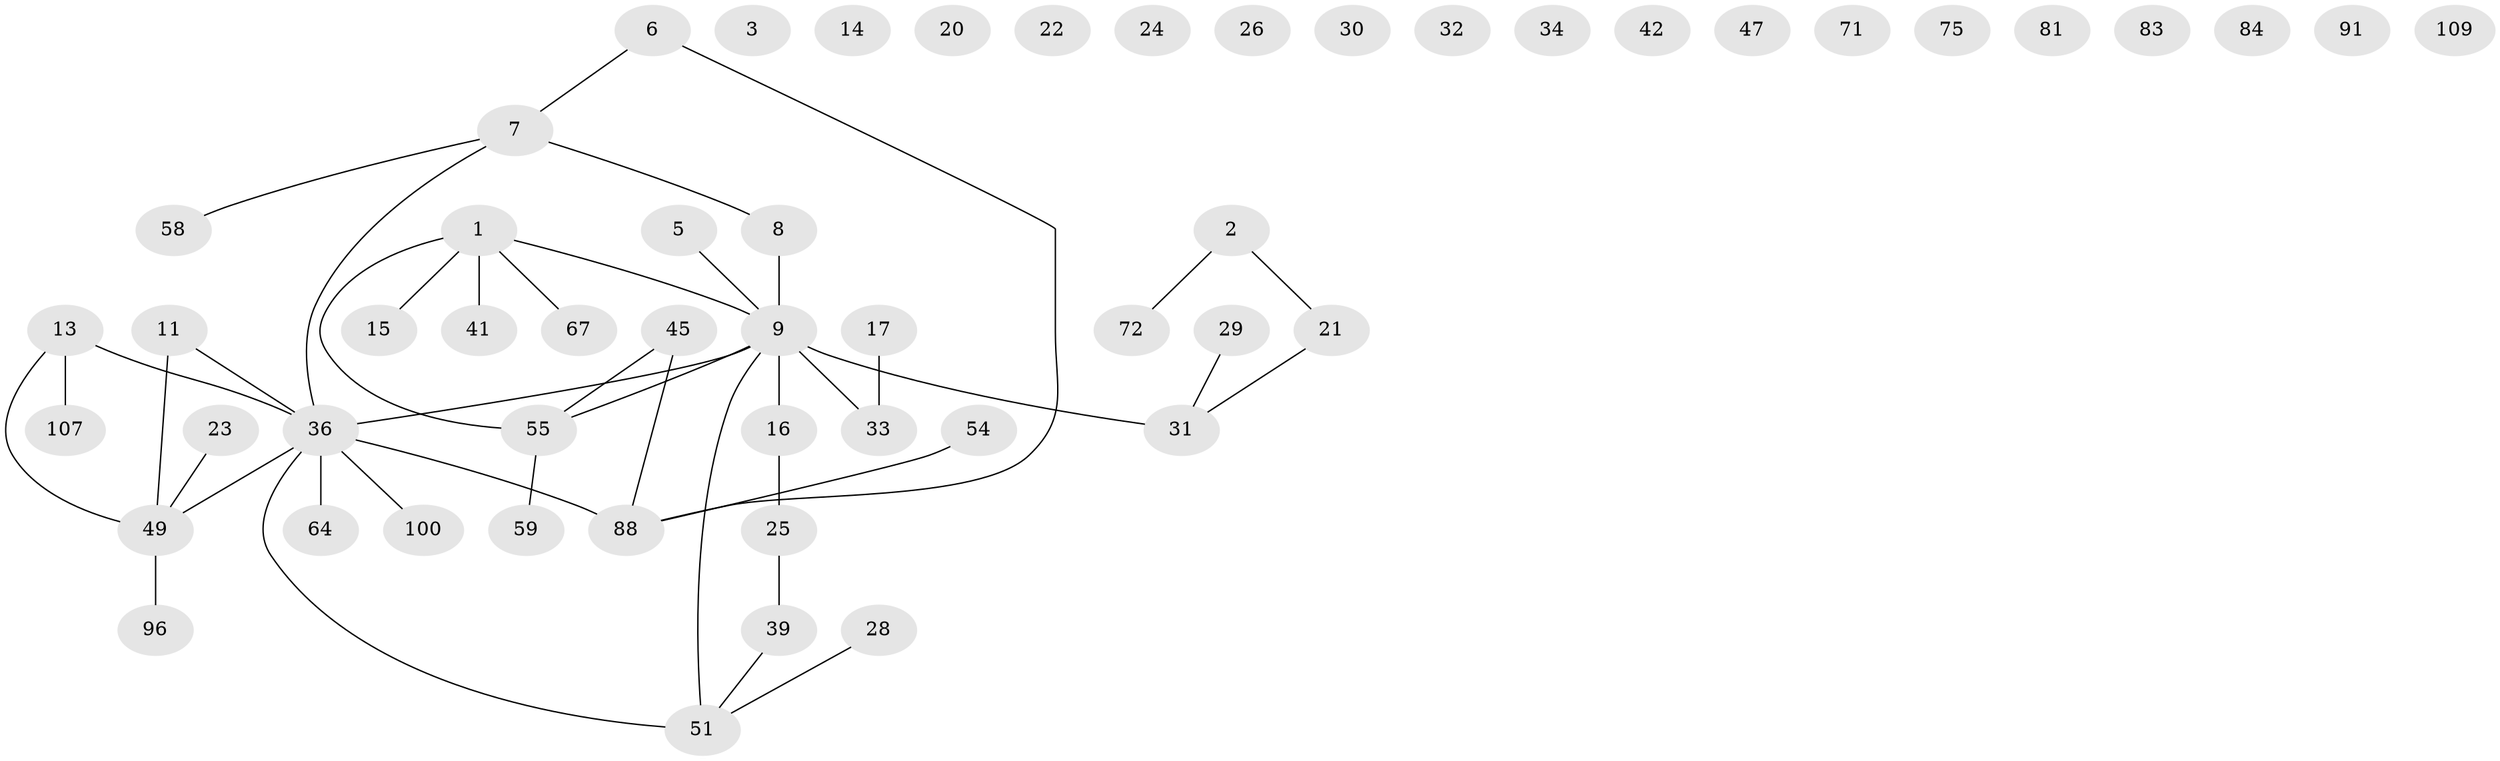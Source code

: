 // original degree distribution, {3: 0.12727272727272726, 2: 0.2545454545454545, 5: 0.02727272727272727, 1: 0.3181818181818182, 4: 0.1, 0: 0.15454545454545454, 8: 0.00909090909090909, 6: 0.00909090909090909}
// Generated by graph-tools (version 1.1) at 2025/16/03/04/25 18:16:39]
// undirected, 54 vertices, 43 edges
graph export_dot {
graph [start="1"]
  node [color=gray90,style=filled];
  1 [super="+4+57"];
  2 [super="+40"];
  3 [super="+10+27"];
  5;
  6 [super="+12"];
  7 [super="+44+79"];
  8 [super="+63"];
  9 [super="+68+18"];
  11;
  13 [super="+65"];
  14;
  15;
  16 [super="+76"];
  17;
  20;
  21 [super="+48+37"];
  22;
  23 [super="+35"];
  24;
  25 [super="+62"];
  26;
  28;
  29;
  30;
  31 [super="+97+60"];
  32;
  33 [super="+38+52"];
  34;
  36 [super="+77+82+69"];
  39 [super="+43"];
  41;
  42;
  45;
  47;
  49 [super="+50"];
  51 [super="+93+61"];
  54;
  55 [super="+56"];
  58 [super="+74"];
  59;
  64;
  67;
  71;
  72 [super="+73"];
  75;
  81;
  83;
  84;
  88 [super="+103"];
  91;
  96;
  100 [super="+102"];
  107;
  109;
  1 -- 67;
  1 -- 41;
  1 -- 15;
  1 -- 55;
  1 -- 9;
  2 -- 21;
  2 -- 72;
  5 -- 9;
  6 -- 7;
  6 -- 88;
  7 -- 36;
  7 -- 58;
  7 -- 8;
  8 -- 9;
  9 -- 55;
  9 -- 31 [weight=2];
  9 -- 16;
  9 -- 33;
  9 -- 51;
  9 -- 36;
  11 -- 36;
  11 -- 49;
  13 -- 49;
  13 -- 107;
  13 -- 36;
  16 -- 25;
  17 -- 33;
  21 -- 31;
  23 -- 49;
  25 -- 39;
  28 -- 51;
  29 -- 31;
  36 -- 51 [weight=2];
  36 -- 64;
  36 -- 100;
  36 -- 88;
  36 -- 49;
  39 -- 51;
  45 -- 88;
  45 -- 55;
  49 -- 96;
  54 -- 88;
  55 -- 59;
}
